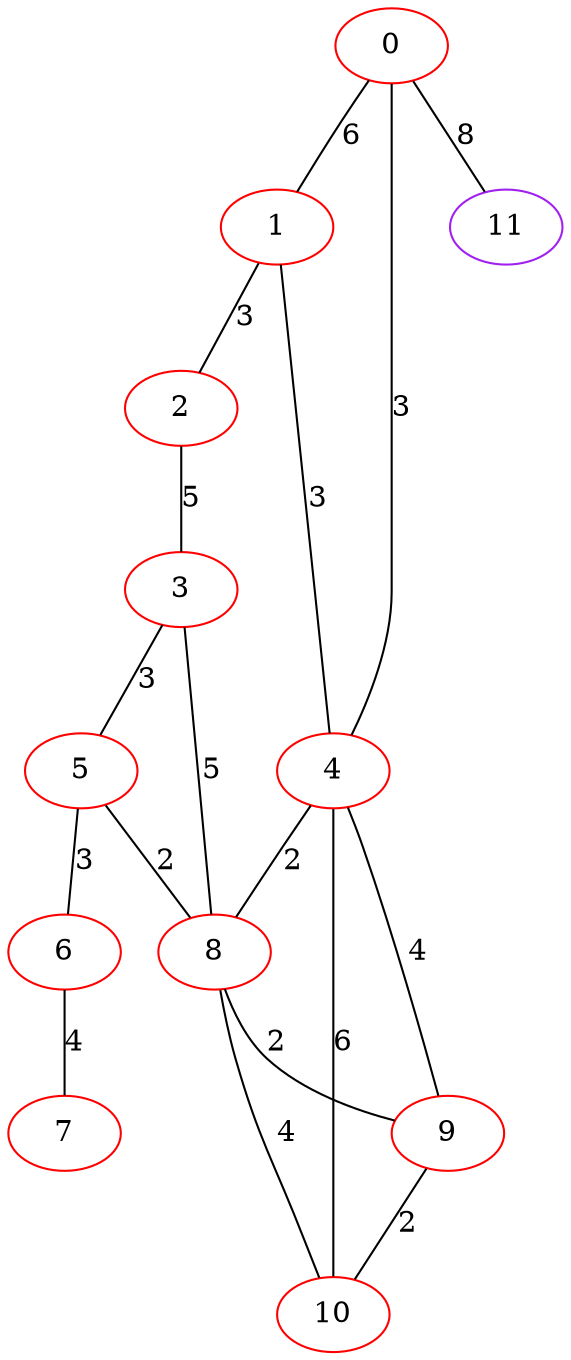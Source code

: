 graph "" {
0 [color=red, weight=1];
1 [color=red, weight=1];
2 [color=red, weight=1];
3 [color=red, weight=1];
4 [color=red, weight=1];
5 [color=red, weight=1];
6 [color=red, weight=1];
7 [color=red, weight=1];
8 [color=red, weight=1];
9 [color=red, weight=1];
10 [color=red, weight=1];
11 [color=purple, weight=4];
0 -- 1  [key=0, label=6];
0 -- 11  [key=0, label=8];
0 -- 4  [key=0, label=3];
1 -- 2  [key=0, label=3];
1 -- 4  [key=0, label=3];
2 -- 3  [key=0, label=5];
3 -- 8  [key=0, label=5];
3 -- 5  [key=0, label=3];
4 -- 10  [key=0, label=6];
4 -- 8  [key=0, label=2];
4 -- 9  [key=0, label=4];
5 -- 8  [key=0, label=2];
5 -- 6  [key=0, label=3];
6 -- 7  [key=0, label=4];
8 -- 9  [key=0, label=2];
8 -- 10  [key=0, label=4];
9 -- 10  [key=0, label=2];
}
